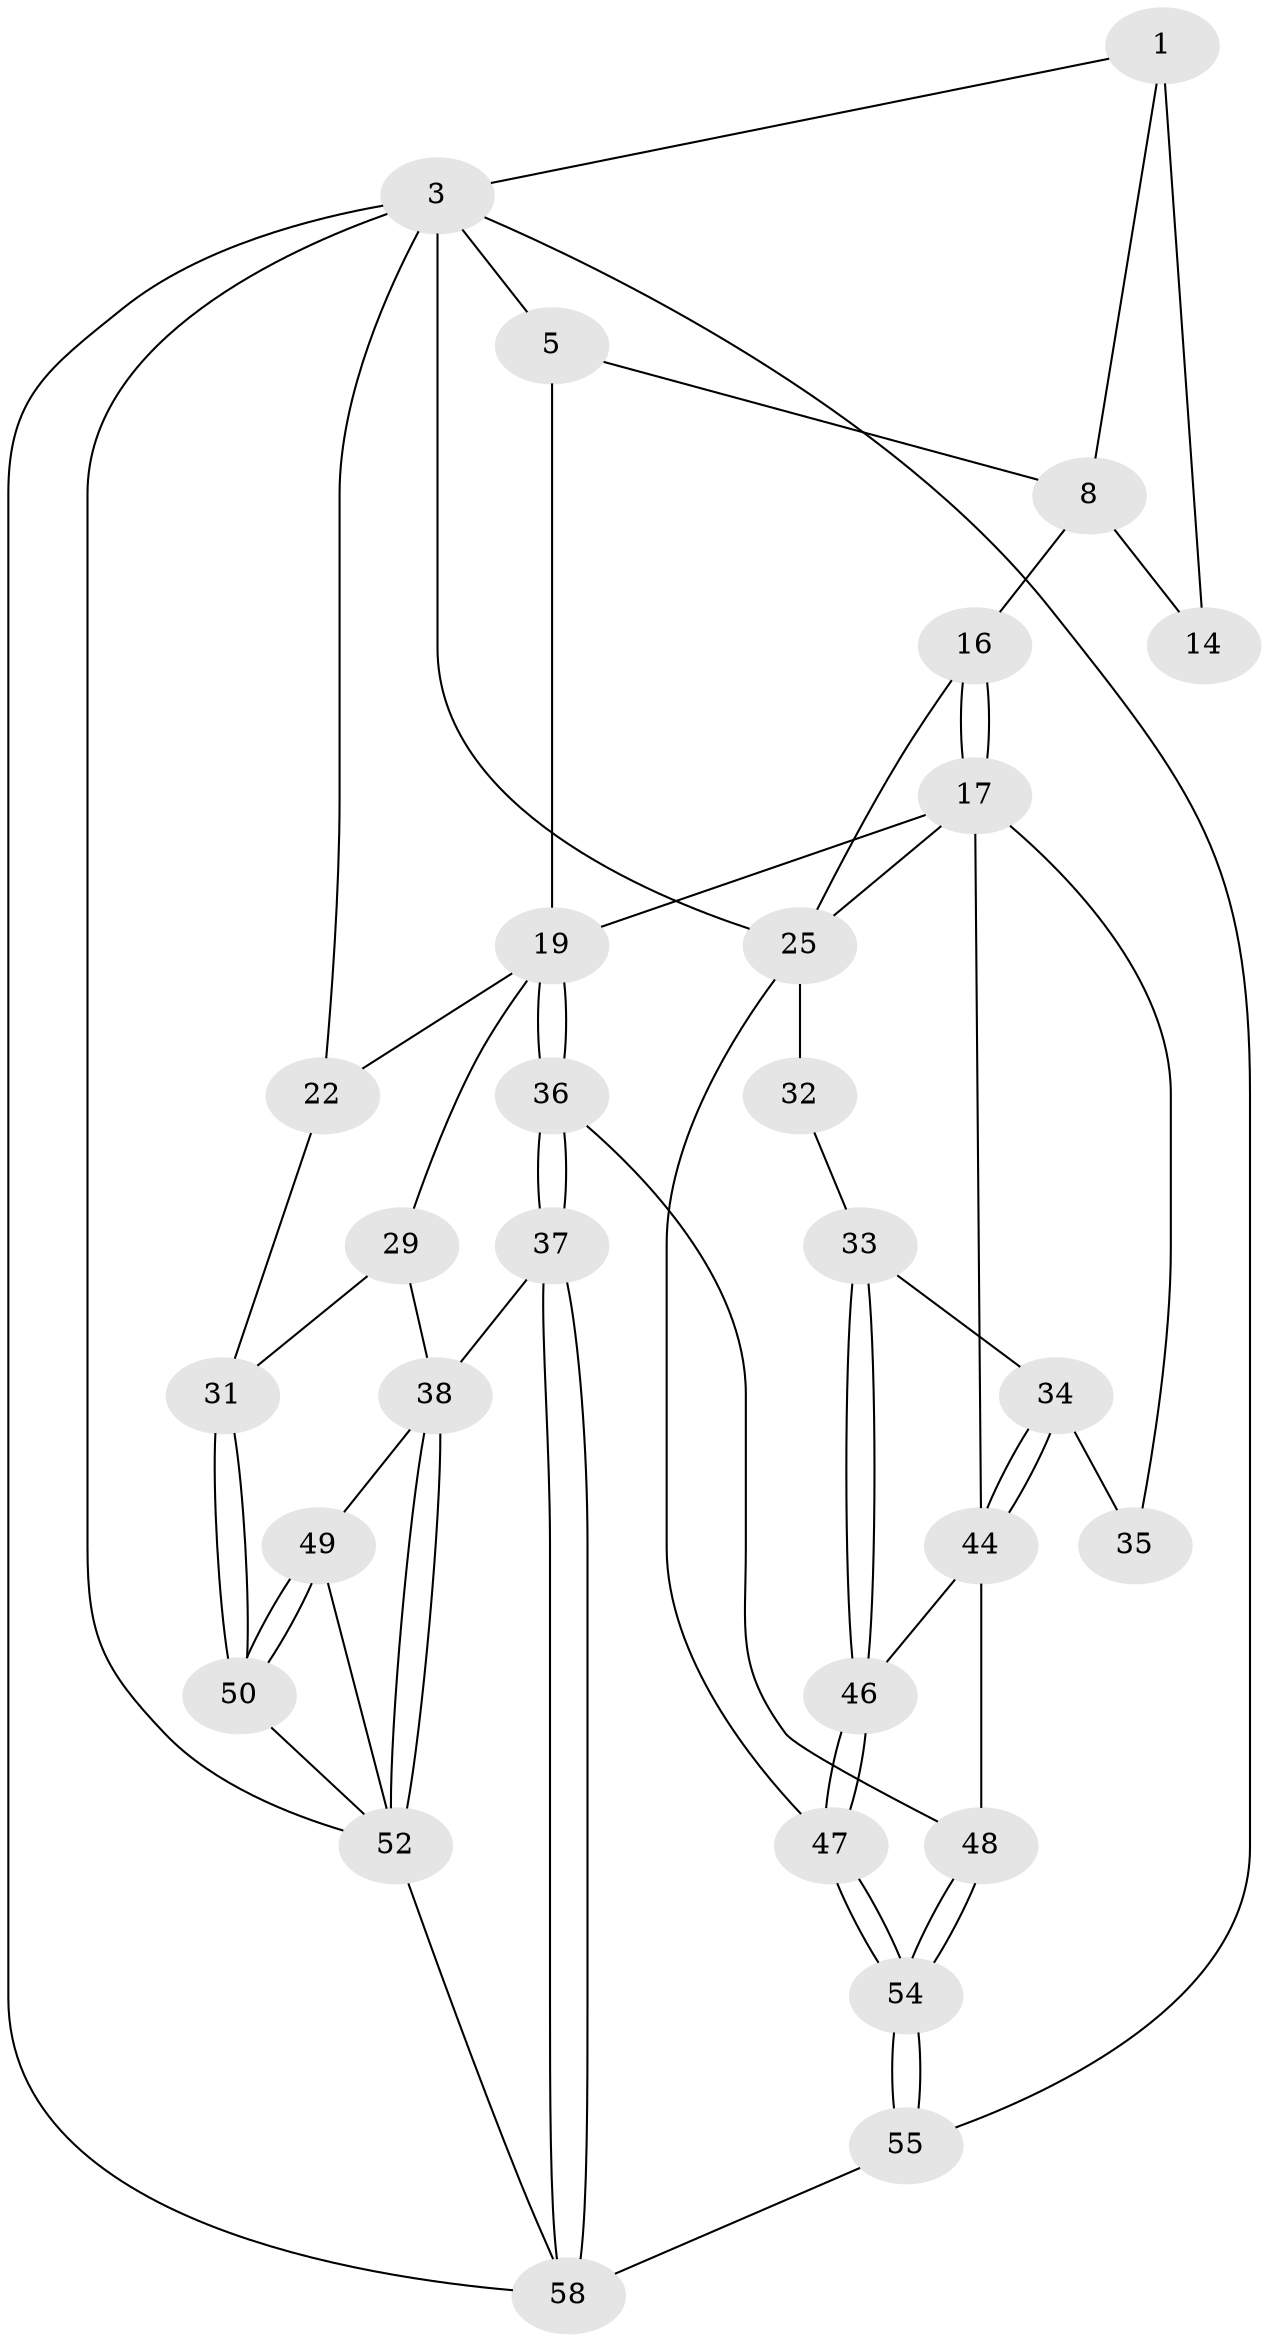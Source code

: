 // original degree distribution, {3: 0.03389830508474576, 6: 0.1694915254237288, 5: 0.576271186440678, 4: 0.22033898305084745}
// Generated by graph-tools (version 1.1) at 2025/28/03/15/25 16:28:08]
// undirected, 29 vertices, 63 edges
graph export_dot {
graph [start="1"]
  node [color=gray90,style=filled];
  1 [pos="+0.6224330768408121+0",super="+2+7"];
  3 [pos="+1+0",super="+51+4"];
  5 [pos="+0.315084821007008+0",super="+6+11"];
  8 [pos="+0.7767566840235541+0.26687399203078666",super="+9+15"];
  14 [pos="+0.9748601292178446+0.0589635414554741"];
  16 [pos="+0.5774881747162145+0.43675072103843054",super="+23"];
  17 [pos="+0.5235855216385288+0.5315708521997462",super="+28+18"];
  19 [pos="+0.46822653112598916+0.5431507144150565",super="+20"];
  22 [pos="+0.045190338080480945+0.2840889353434732",super="+24"];
  25 [pos="+1+0.48970445869664847",super="+26+41"];
  29 [pos="+0.28180498436924856+0.5291189560182777",super="+30"];
  31 [pos="+0+0.602910188197907"];
  32 [pos="+0.8159646452925808+0.6554817047010393"];
  33 [pos="+0.770140714022469+0.6754355980270957"];
  34 [pos="+0.7642240307758327+0.6726342405347098"];
  35 [pos="+0.7186139445050101+0.6228591569915003"];
  36 [pos="+0.40573013604624913+0.7871658097098628"];
  37 [pos="+0.3715880796393335+0.8127839395836685"];
  38 [pos="+0.36492228535098126+0.8141251585059502",super="+39"];
  44 [pos="+0.6685314556373689+0.7821212914351685",super="+45"];
  46 [pos="+0.7988276736522445+0.756434919420599"];
  47 [pos="+0.8868716941755275+0.7759352173163719"];
  48 [pos="+0.6317835864662606+0.8139000445665863"];
  49 [pos="+0.14644845706736037+0.7663692979698756"];
  50 [pos="+0+0.7525595105652095"];
  52 [pos="+0.3367809474467408+0.8448113356824662",super="+53"];
  54 [pos="+0.7319281023528794+1"];
  55 [pos="+0.7347998347392836+1"];
  58 [pos="+0.6162927109679036+1",super="+59"];
  1 -- 3;
  1 -- 14 [weight=2];
  1 -- 8;
  3 -- 25 [weight=2];
  3 -- 55;
  3 -- 5 [weight=2];
  3 -- 22 [weight=3];
  3 -- 58;
  3 -- 52;
  5 -- 8;
  5 -- 19;
  8 -- 16 [weight=2];
  8 -- 14;
  16 -- 17;
  16 -- 17;
  16 -- 25;
  17 -- 35 [weight=2];
  17 -- 25;
  17 -- 19;
  17 -- 44;
  19 -- 36;
  19 -- 36;
  19 -- 29;
  19 -- 22;
  22 -- 31;
  25 -- 32 [weight=2];
  25 -- 47;
  29 -- 38;
  29 -- 31;
  31 -- 50;
  31 -- 50;
  32 -- 33;
  33 -- 34;
  33 -- 46;
  33 -- 46;
  34 -- 35;
  34 -- 44;
  34 -- 44;
  36 -- 37;
  36 -- 37;
  36 -- 48;
  37 -- 38;
  37 -- 58;
  37 -- 58;
  38 -- 52;
  38 -- 52;
  38 -- 49;
  44 -- 46;
  44 -- 48;
  46 -- 47;
  46 -- 47;
  47 -- 54;
  47 -- 54;
  48 -- 54;
  48 -- 54;
  49 -- 50;
  49 -- 50;
  49 -- 52;
  50 -- 52;
  52 -- 58;
  54 -- 55;
  54 -- 55;
  55 -- 58;
}
